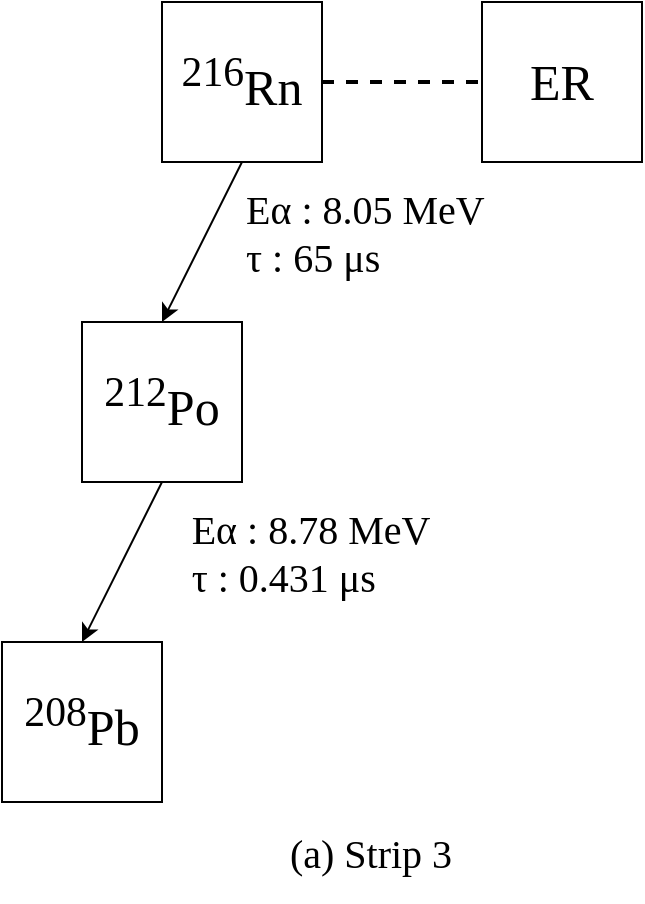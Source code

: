<mxfile version="24.0.7" type="github">
  <diagram name="ページ1" id="zonXiODc1IrFrzEqGld8">
    <mxGraphModel dx="1434" dy="814" grid="1" gridSize="10" guides="1" tooltips="1" connect="1" arrows="1" fold="1" page="1" pageScale="1" pageWidth="827" pageHeight="1169" math="0" shadow="0">
      <root>
        <mxCell id="0" />
        <mxCell id="1" parent="0" />
        <mxCell id="Cy6aTgQ_koF-xE2962PL-1" value="ER" style="whiteSpace=wrap;html=1;aspect=fixed;fontFamily=Times New Roman;fontSize=25;" vertex="1" parent="1">
          <mxGeometry x="280" y="80" width="80" height="80" as="geometry" />
        </mxCell>
        <mxCell id="Cy6aTgQ_koF-xE2962PL-2" value="" style="endArrow=none;dashed=1;html=1;rounded=0;endSize=6;strokeWidth=2;" edge="1" parent="1">
          <mxGeometry width="50" height="50" relative="1" as="geometry">
            <mxPoint x="200" y="120" as="sourcePoint" />
            <mxPoint x="280" y="120" as="targetPoint" />
          </mxGeometry>
        </mxCell>
        <mxCell id="Cy6aTgQ_koF-xE2962PL-3" value="&lt;sup&gt;216&lt;/sup&gt;Rn" style="whiteSpace=wrap;html=1;aspect=fixed;fontFamily=Times New Roman;fontSize=25;" vertex="1" parent="1">
          <mxGeometry x="120" y="80" width="80" height="80" as="geometry" />
        </mxCell>
        <mxCell id="Cy6aTgQ_koF-xE2962PL-4" value="" style="endArrow=classic;html=1;rounded=0;exitX=0;exitY=1;exitDx=0;exitDy=0;entryX=0.5;entryY=0;entryDx=0;entryDy=0;" edge="1" parent="1" target="Cy6aTgQ_koF-xE2962PL-5">
          <mxGeometry width="50" height="50" relative="1" as="geometry">
            <mxPoint x="160" y="160" as="sourcePoint" />
            <mxPoint x="80" y="240" as="targetPoint" />
          </mxGeometry>
        </mxCell>
        <mxCell id="Cy6aTgQ_koF-xE2962PL-5" value="&lt;sup&gt;212&lt;/sup&gt;Po" style="whiteSpace=wrap;html=1;aspect=fixed;fontFamily=Times New Roman;fontSize=25;" vertex="1" parent="1">
          <mxGeometry x="80" y="240" width="80" height="80" as="geometry" />
        </mxCell>
        <mxCell id="Cy6aTgQ_koF-xE2962PL-6" value="" style="endArrow=classic;html=1;rounded=0;exitX=0.5;exitY=1;exitDx=0;exitDy=0;" edge="1" parent="1" source="Cy6aTgQ_koF-xE2962PL-5">
          <mxGeometry width="50" height="50" relative="1" as="geometry">
            <mxPoint x="100" y="420" as="sourcePoint" />
            <mxPoint x="80" y="400" as="targetPoint" />
          </mxGeometry>
        </mxCell>
        <mxCell id="Cy6aTgQ_koF-xE2962PL-7" value="&lt;sup&gt;208&lt;/sup&gt;Pb" style="whiteSpace=wrap;html=1;aspect=fixed;fontFamily=Times New Roman;fontSize=25;" vertex="1" parent="1">
          <mxGeometry x="40" y="400" width="80" height="80" as="geometry" />
        </mxCell>
        <mxCell id="Cy6aTgQ_koF-xE2962PL-8" value="&lt;font style=&quot;font-size: 20px;&quot;&gt;Eα : 8.05 MeV&lt;br style=&quot;font-size: 20px;&quot;&gt;&lt;div style=&quot;font-size: 20px;&quot;&gt;&lt;span style=&quot;background-color: initial; font-size: 20px;&quot;&gt;τ : 65 μs&lt;/span&gt;&lt;/div&gt;&lt;/font&gt;" style="text;html=1;strokeColor=none;fillColor=none;align=left;verticalAlign=middle;whiteSpace=wrap;rounded=0;labelPosition=center;verticalLabelPosition=middle;spacing=2;fontFamily=Times New Roman;fontSize=20;" vertex="1" parent="1">
          <mxGeometry x="160" y="170" width="149" height="50" as="geometry" />
        </mxCell>
        <mxCell id="Cy6aTgQ_koF-xE2962PL-9" value="&lt;font style=&quot;font-size: 20px;&quot;&gt;Eα : 8.78 MeV&lt;br style=&quot;font-size: 20px;&quot;&gt;&lt;div style=&quot;text-align: left; font-size: 20px;&quot;&gt;&lt;span style=&quot;background-color: initial;&quot;&gt;τ&lt;/span&gt;&lt;span style=&quot;background-color: initial; font-size: 20px;&quot;&gt;&amp;nbsp;: 0.431&lt;/span&gt;&lt;span style=&quot;background-color: initial;&quot;&gt;&amp;nbsp;μs&lt;/span&gt;&lt;/div&gt;&lt;/font&gt;" style="text;html=1;strokeColor=none;fillColor=none;align=center;verticalAlign=middle;whiteSpace=wrap;rounded=0;labelPosition=center;verticalLabelPosition=middle;spacing=2;fontFamily=Times New Roman;fontSize=20;" vertex="1" parent="1">
          <mxGeometry x="120" y="330" width="149" height="50" as="geometry" />
        </mxCell>
        <mxCell id="Cy6aTgQ_koF-xE2962PL-10" value="(a) Strip 3" style="text;html=1;strokeColor=none;fillColor=none;align=center;verticalAlign=middle;whiteSpace=wrap;rounded=0;labelPosition=center;verticalLabelPosition=middle;spacing=2;fontFamily=Times New Roman;fontSize=20;" vertex="1" parent="1">
          <mxGeometry x="150" y="480" width="149" height="50" as="geometry" />
        </mxCell>
      </root>
    </mxGraphModel>
  </diagram>
</mxfile>
